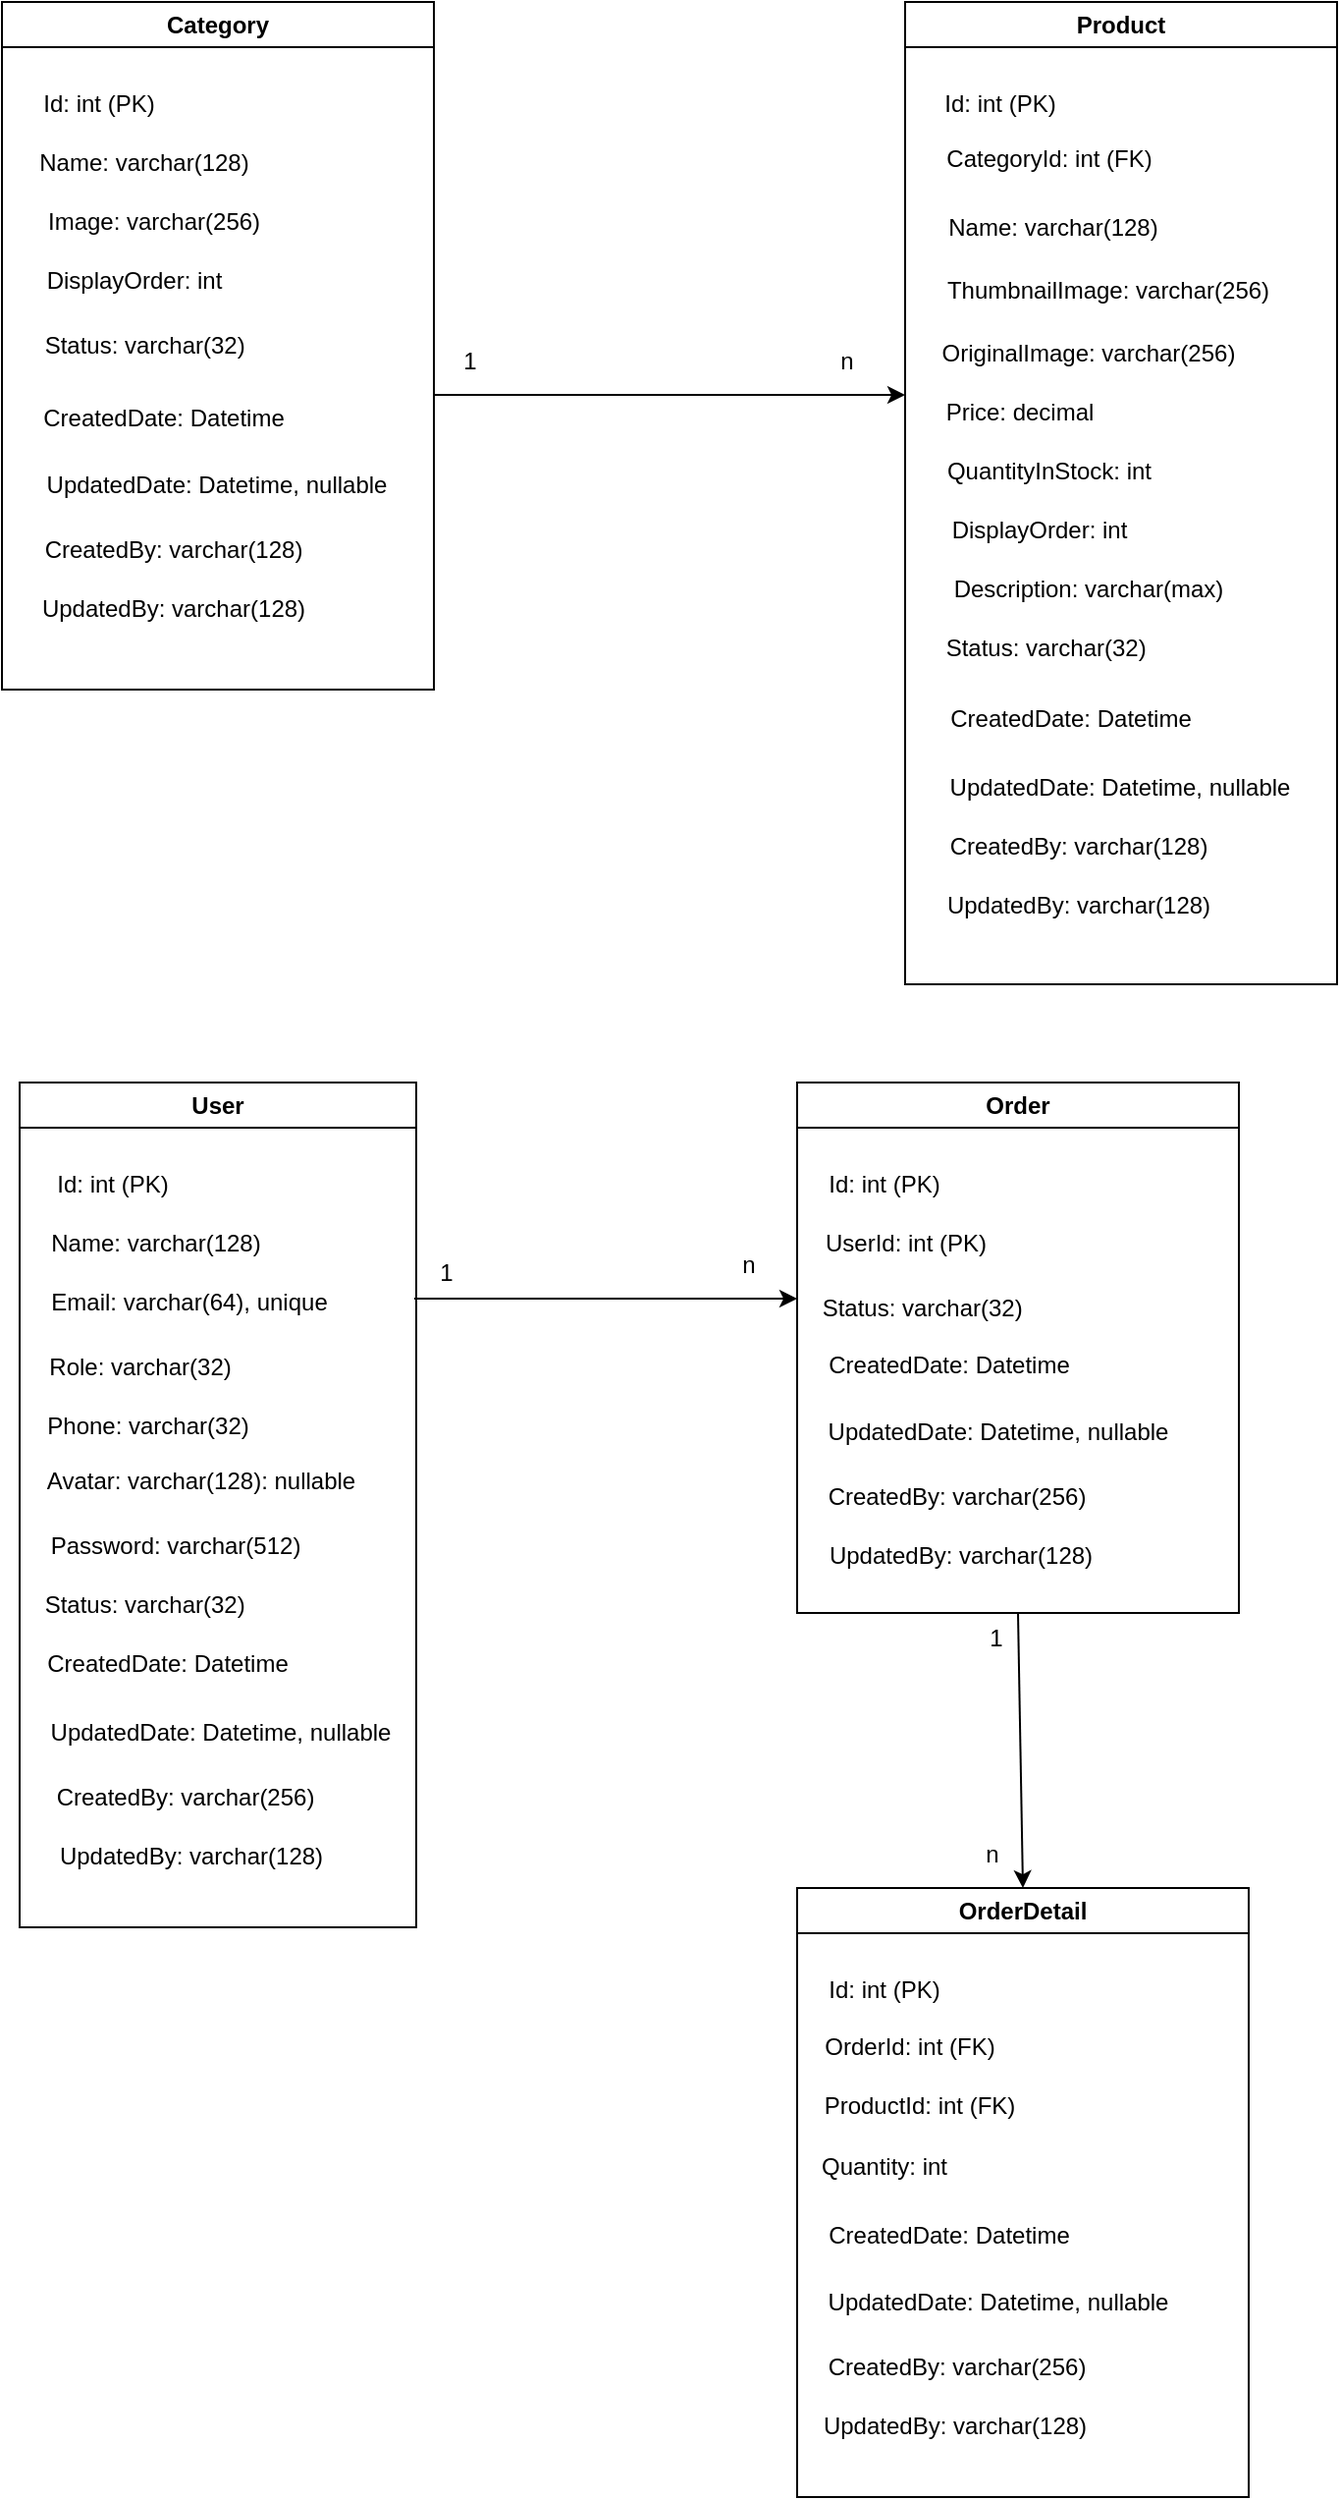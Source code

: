 <mxfile version="21.2.8" type="device">
  <diagram name="Page-1" id="9KnuYYRJ5XZbeosx2J67">
    <mxGraphModel dx="1276" dy="614" grid="1" gridSize="10" guides="1" tooltips="1" connect="1" arrows="1" fold="1" page="1" pageScale="1" pageWidth="850" pageHeight="1100" math="0" shadow="0">
      <root>
        <mxCell id="0" />
        <mxCell id="1" parent="0" />
        <mxCell id="8x7ACQgUlwYFm3KpuSdk-1" value="Category" style="swimlane;whiteSpace=wrap;html=1;" parent="1" vertex="1">
          <mxGeometry x="40" y="50" width="220" height="350" as="geometry" />
        </mxCell>
        <mxCell id="8x7ACQgUlwYFm3KpuSdk-3" value="Name: varchar(128)" style="text;html=1;align=center;verticalAlign=middle;resizable=0;points=[];autosize=1;strokeColor=none;fillColor=none;" parent="8x7ACQgUlwYFm3KpuSdk-1" vertex="1">
          <mxGeometry x="7" y="67" width="130" height="30" as="geometry" />
        </mxCell>
        <mxCell id="JT_zJ9hjkNmK0HkgFZ1D-1" value="Image: varchar(256)" style="text;html=1;align=center;verticalAlign=middle;resizable=0;points=[];autosize=1;strokeColor=none;fillColor=none;" parent="8x7ACQgUlwYFm3KpuSdk-1" vertex="1">
          <mxGeometry x="12" y="97" width="130" height="30" as="geometry" />
        </mxCell>
        <mxCell id="JT_zJ9hjkNmK0HkgFZ1D-2" value="CreatedDate: Datetime" style="text;html=1;align=center;verticalAlign=middle;resizable=0;points=[];autosize=1;strokeColor=none;fillColor=none;" parent="8x7ACQgUlwYFm3KpuSdk-1" vertex="1">
          <mxGeometry x="7" y="197" width="150" height="30" as="geometry" />
        </mxCell>
        <mxCell id="JT_zJ9hjkNmK0HkgFZ1D-3" value="UpdatedDate: Datetime, nullable" style="text;html=1;align=center;verticalAlign=middle;resizable=0;points=[];autosize=1;strokeColor=none;fillColor=none;" parent="8x7ACQgUlwYFm3KpuSdk-1" vertex="1">
          <mxGeometry x="9" y="231" width="200" height="30" as="geometry" />
        </mxCell>
        <mxCell id="JT_zJ9hjkNmK0HkgFZ1D-4" value="CreatedBy: varchar(128)" style="text;html=1;align=center;verticalAlign=middle;resizable=0;points=[];autosize=1;strokeColor=none;fillColor=none;" parent="8x7ACQgUlwYFm3KpuSdk-1" vertex="1">
          <mxGeometry x="12" y="264" width="150" height="30" as="geometry" />
        </mxCell>
        <mxCell id="JT_zJ9hjkNmK0HkgFZ1D-7" value="DisplayOrder: int" style="text;html=1;align=center;verticalAlign=middle;resizable=0;points=[];autosize=1;strokeColor=none;fillColor=none;" parent="8x7ACQgUlwYFm3KpuSdk-1" vertex="1">
          <mxGeometry x="12" y="127" width="110" height="30" as="geometry" />
        </mxCell>
        <mxCell id="JT_zJ9hjkNmK0HkgFZ1D-68" value="Status: varchar(32)&amp;nbsp;" style="text;html=1;align=center;verticalAlign=middle;resizable=0;points=[];autosize=1;strokeColor=none;fillColor=none;" parent="8x7ACQgUlwYFm3KpuSdk-1" vertex="1">
          <mxGeometry x="9" y="160" width="130" height="30" as="geometry" />
        </mxCell>
        <mxCell id="8x7ACQgUlwYFm3KpuSdk-2" value="Id: int (PK)" style="text;html=1;align=center;verticalAlign=middle;resizable=0;points=[];autosize=1;strokeColor=none;fillColor=none;" parent="8x7ACQgUlwYFm3KpuSdk-1" vertex="1">
          <mxGeometry x="9" y="37" width="80" height="30" as="geometry" />
        </mxCell>
        <mxCell id="DcbJ9ST1hTQkNllCmmNY-1" value="UpdatedBy: varchar(128)" style="text;html=1;align=center;verticalAlign=middle;resizable=0;points=[];autosize=1;strokeColor=none;fillColor=none;" parent="8x7ACQgUlwYFm3KpuSdk-1" vertex="1">
          <mxGeometry x="7" y="294" width="160" height="30" as="geometry" />
        </mxCell>
        <mxCell id="JT_zJ9hjkNmK0HkgFZ1D-8" value="Product" style="swimlane;whiteSpace=wrap;html=1;" parent="1" vertex="1">
          <mxGeometry x="500" y="50" width="220" height="500" as="geometry" />
        </mxCell>
        <mxCell id="JT_zJ9hjkNmK0HkgFZ1D-9" value="Name: varchar(128)" style="text;html=1;align=center;verticalAlign=middle;resizable=0;points=[];autosize=1;strokeColor=none;fillColor=none;" parent="JT_zJ9hjkNmK0HkgFZ1D-8" vertex="1">
          <mxGeometry x="10" y="100" width="130" height="30" as="geometry" />
        </mxCell>
        <mxCell id="JT_zJ9hjkNmK0HkgFZ1D-11" value="CreatedDate: Datetime" style="text;html=1;align=center;verticalAlign=middle;resizable=0;points=[];autosize=1;strokeColor=none;fillColor=none;" parent="JT_zJ9hjkNmK0HkgFZ1D-8" vertex="1">
          <mxGeometry x="9" y="350" width="150" height="30" as="geometry" />
        </mxCell>
        <mxCell id="JT_zJ9hjkNmK0HkgFZ1D-12" value="UpdatedDate: Datetime, nullable" style="text;html=1;align=center;verticalAlign=middle;resizable=0;points=[];autosize=1;strokeColor=none;fillColor=none;" parent="JT_zJ9hjkNmK0HkgFZ1D-8" vertex="1">
          <mxGeometry x="9" y="385" width="200" height="30" as="geometry" />
        </mxCell>
        <mxCell id="JT_zJ9hjkNmK0HkgFZ1D-13" value="CreatedBy: varchar(128)" style="text;html=1;align=center;verticalAlign=middle;resizable=0;points=[];autosize=1;strokeColor=none;fillColor=none;" parent="JT_zJ9hjkNmK0HkgFZ1D-8" vertex="1">
          <mxGeometry x="13" y="415" width="150" height="30" as="geometry" />
        </mxCell>
        <mxCell id="JT_zJ9hjkNmK0HkgFZ1D-14" value="Description: varchar(max)" style="text;html=1;align=center;verticalAlign=middle;resizable=0;points=[];autosize=1;strokeColor=none;fillColor=none;" parent="JT_zJ9hjkNmK0HkgFZ1D-8" vertex="1">
          <mxGeometry x="13" y="284" width="160" height="30" as="geometry" />
        </mxCell>
        <mxCell id="JT_zJ9hjkNmK0HkgFZ1D-15" value="Id: int (PK)" style="text;html=1;align=center;verticalAlign=middle;resizable=0;points=[];autosize=1;strokeColor=none;fillColor=none;" parent="JT_zJ9hjkNmK0HkgFZ1D-8" vertex="1">
          <mxGeometry x="8" y="37" width="80" height="30" as="geometry" />
        </mxCell>
        <mxCell id="JT_zJ9hjkNmK0HkgFZ1D-18" value="Price: decimal" style="text;html=1;align=center;verticalAlign=middle;resizable=0;points=[];autosize=1;strokeColor=none;fillColor=none;" parent="JT_zJ9hjkNmK0HkgFZ1D-8" vertex="1">
          <mxGeometry x="8" y="194" width="100" height="30" as="geometry" />
        </mxCell>
        <mxCell id="JT_zJ9hjkNmK0HkgFZ1D-27" value="CategoryId: int (FK)" style="text;html=1;align=center;verticalAlign=middle;resizable=0;points=[];autosize=1;strokeColor=none;fillColor=none;" parent="JT_zJ9hjkNmK0HkgFZ1D-8" vertex="1">
          <mxGeometry x="8" y="65" width="130" height="30" as="geometry" />
        </mxCell>
        <mxCell id="JT_zJ9hjkNmK0HkgFZ1D-100" value="QuantityInStock: int" style="text;html=1;align=center;verticalAlign=middle;resizable=0;points=[];autosize=1;strokeColor=none;fillColor=none;" parent="JT_zJ9hjkNmK0HkgFZ1D-8" vertex="1">
          <mxGeometry x="8" y="224" width="130" height="30" as="geometry" />
        </mxCell>
        <mxCell id="H7cz0eLanwoRrVoWgnAf-1" value="DisplayOrder: int" style="text;html=1;align=center;verticalAlign=middle;resizable=0;points=[];autosize=1;strokeColor=none;fillColor=none;" parent="JT_zJ9hjkNmK0HkgFZ1D-8" vertex="1">
          <mxGeometry x="13" y="254" width="110" height="30" as="geometry" />
        </mxCell>
        <mxCell id="DcbJ9ST1hTQkNllCmmNY-2" value="UpdatedBy: varchar(128)" style="text;html=1;align=center;verticalAlign=middle;resizable=0;points=[];autosize=1;strokeColor=none;fillColor=none;" parent="JT_zJ9hjkNmK0HkgFZ1D-8" vertex="1">
          <mxGeometry x="8" y="445" width="160" height="30" as="geometry" />
        </mxCell>
        <mxCell id="9p8lHd6fLVj09BqkZxSR-1" value="Status: varchar(32)&amp;nbsp;" style="text;html=1;align=center;verticalAlign=middle;resizable=0;points=[];autosize=1;strokeColor=none;fillColor=none;" parent="JT_zJ9hjkNmK0HkgFZ1D-8" vertex="1">
          <mxGeometry x="8" y="314" width="130" height="30" as="geometry" />
        </mxCell>
        <mxCell id="m40paRKWfrVoao5xI0b9-2" value="ThumbnailImage: varchar(256)" style="text;html=1;align=center;verticalAlign=middle;resizable=0;points=[];autosize=1;strokeColor=none;fillColor=none;" parent="JT_zJ9hjkNmK0HkgFZ1D-8" vertex="1">
          <mxGeometry x="8" y="132" width="190" height="30" as="geometry" />
        </mxCell>
        <mxCell id="m40paRKWfrVoao5xI0b9-3" value="OriginalImage: varchar(256)" style="text;html=1;align=center;verticalAlign=middle;resizable=0;points=[];autosize=1;strokeColor=none;fillColor=none;" parent="JT_zJ9hjkNmK0HkgFZ1D-8" vertex="1">
          <mxGeometry x="8" y="164" width="170" height="30" as="geometry" />
        </mxCell>
        <mxCell id="JT_zJ9hjkNmK0HkgFZ1D-28" value="User" style="swimlane;whiteSpace=wrap;html=1;" parent="1" vertex="1">
          <mxGeometry x="49" y="600" width="202" height="430" as="geometry" />
        </mxCell>
        <mxCell id="JT_zJ9hjkNmK0HkgFZ1D-29" value="Email: varchar(64), unique" style="text;html=1;align=center;verticalAlign=middle;resizable=0;points=[];autosize=1;strokeColor=none;fillColor=none;" parent="JT_zJ9hjkNmK0HkgFZ1D-28" vertex="1">
          <mxGeometry x="6" y="97" width="160" height="30" as="geometry" />
        </mxCell>
        <mxCell id="JT_zJ9hjkNmK0HkgFZ1D-30" value="Name: varchar(128)" style="text;html=1;align=center;verticalAlign=middle;resizable=0;points=[];autosize=1;strokeColor=none;fillColor=none;" parent="JT_zJ9hjkNmK0HkgFZ1D-28" vertex="1">
          <mxGeometry x="4" y="67" width="130" height="30" as="geometry" />
        </mxCell>
        <mxCell id="JT_zJ9hjkNmK0HkgFZ1D-34" value="Phone: varchar(32)" style="text;html=1;align=center;verticalAlign=middle;resizable=0;points=[];autosize=1;strokeColor=none;fillColor=none;" parent="JT_zJ9hjkNmK0HkgFZ1D-28" vertex="1">
          <mxGeometry y="160" width="130" height="30" as="geometry" />
        </mxCell>
        <mxCell id="JT_zJ9hjkNmK0HkgFZ1D-35" value="Id: int (PK)" style="text;html=1;align=center;verticalAlign=middle;resizable=0;points=[];autosize=1;strokeColor=none;fillColor=none;" parent="JT_zJ9hjkNmK0HkgFZ1D-28" vertex="1">
          <mxGeometry x="7" y="37" width="80" height="30" as="geometry" />
        </mxCell>
        <mxCell id="JT_zJ9hjkNmK0HkgFZ1D-36" value="Password: varchar(512)" style="text;html=1;align=center;verticalAlign=middle;resizable=0;points=[];autosize=1;strokeColor=none;fillColor=none;" parent="JT_zJ9hjkNmK0HkgFZ1D-28" vertex="1">
          <mxGeometry x="4" y="221" width="150" height="30" as="geometry" />
        </mxCell>
        <mxCell id="JT_zJ9hjkNmK0HkgFZ1D-31" value="CreatedDate: Datetime" style="text;html=1;align=center;verticalAlign=middle;resizable=0;points=[];autosize=1;strokeColor=none;fillColor=none;" parent="JT_zJ9hjkNmK0HkgFZ1D-28" vertex="1">
          <mxGeometry y="281" width="150" height="30" as="geometry" />
        </mxCell>
        <mxCell id="JT_zJ9hjkNmK0HkgFZ1D-32" value="UpdatedDate: Datetime, nullable" style="text;html=1;align=center;verticalAlign=middle;resizable=0;points=[];autosize=1;strokeColor=none;fillColor=none;" parent="JT_zJ9hjkNmK0HkgFZ1D-28" vertex="1">
          <mxGeometry x="2" y="316" width="200" height="30" as="geometry" />
        </mxCell>
        <mxCell id="JT_zJ9hjkNmK0HkgFZ1D-33" value="CreatedBy: varchar(256)" style="text;html=1;align=center;verticalAlign=middle;resizable=0;points=[];autosize=1;strokeColor=none;fillColor=none;" parent="JT_zJ9hjkNmK0HkgFZ1D-28" vertex="1">
          <mxGeometry x="9" y="349" width="150" height="30" as="geometry" />
        </mxCell>
        <mxCell id="JT_zJ9hjkNmK0HkgFZ1D-38" value="Avatar: varchar(128): nullable" style="text;html=1;align=center;verticalAlign=middle;resizable=0;points=[];autosize=1;strokeColor=none;fillColor=none;" parent="JT_zJ9hjkNmK0HkgFZ1D-28" vertex="1">
          <mxGeometry x="2" y="188" width="180" height="30" as="geometry" />
        </mxCell>
        <mxCell id="H7cz0eLanwoRrVoWgnAf-2" value="Role: varchar(32)" style="text;html=1;align=center;verticalAlign=middle;resizable=0;points=[];autosize=1;strokeColor=none;fillColor=none;" parent="JT_zJ9hjkNmK0HkgFZ1D-28" vertex="1">
          <mxGeometry x="1" y="130" width="120" height="30" as="geometry" />
        </mxCell>
        <mxCell id="DcbJ9ST1hTQkNllCmmNY-4" value="UpdatedBy: varchar(128)" style="text;html=1;align=center;verticalAlign=middle;resizable=0;points=[];autosize=1;strokeColor=none;fillColor=none;" parent="JT_zJ9hjkNmK0HkgFZ1D-28" vertex="1">
          <mxGeometry x="7" y="379" width="160" height="30" as="geometry" />
        </mxCell>
        <mxCell id="9p8lHd6fLVj09BqkZxSR-2" value="Status: varchar(32)&amp;nbsp;" style="text;html=1;align=center;verticalAlign=middle;resizable=0;points=[];autosize=1;strokeColor=none;fillColor=none;" parent="JT_zJ9hjkNmK0HkgFZ1D-28" vertex="1">
          <mxGeometry y="251" width="130" height="30" as="geometry" />
        </mxCell>
        <mxCell id="JT_zJ9hjkNmK0HkgFZ1D-56" value="Order" style="swimlane;whiteSpace=wrap;html=1;startSize=23;" parent="1" vertex="1">
          <mxGeometry x="445" y="600" width="225" height="270" as="geometry" />
        </mxCell>
        <mxCell id="JT_zJ9hjkNmK0HkgFZ1D-60" value="Id: int (PK)" style="text;html=1;align=center;verticalAlign=middle;resizable=0;points=[];autosize=1;strokeColor=none;fillColor=none;" parent="JT_zJ9hjkNmK0HkgFZ1D-56" vertex="1">
          <mxGeometry x="4" y="37" width="80" height="30" as="geometry" />
        </mxCell>
        <mxCell id="JT_zJ9hjkNmK0HkgFZ1D-63" value="CreatedDate: Datetime" style="text;html=1;align=center;verticalAlign=middle;resizable=0;points=[];autosize=1;strokeColor=none;fillColor=none;" parent="JT_zJ9hjkNmK0HkgFZ1D-56" vertex="1">
          <mxGeometry x="2" y="129" width="150" height="30" as="geometry" />
        </mxCell>
        <mxCell id="JT_zJ9hjkNmK0HkgFZ1D-64" value="UpdatedDate: Datetime, nullable" style="text;html=1;align=center;verticalAlign=middle;resizable=0;points=[];autosize=1;strokeColor=none;fillColor=none;" parent="JT_zJ9hjkNmK0HkgFZ1D-56" vertex="1">
          <mxGeometry x="2" y="163" width="200" height="30" as="geometry" />
        </mxCell>
        <mxCell id="JT_zJ9hjkNmK0HkgFZ1D-65" value="CreatedBy: varchar(256)" style="text;html=1;align=center;verticalAlign=middle;resizable=0;points=[];autosize=1;strokeColor=none;fillColor=none;" parent="JT_zJ9hjkNmK0HkgFZ1D-56" vertex="1">
          <mxGeometry x="6" y="196" width="150" height="30" as="geometry" />
        </mxCell>
        <mxCell id="JT_zJ9hjkNmK0HkgFZ1D-80" value="UserId: int (PK)" style="text;html=1;align=center;verticalAlign=middle;resizable=0;points=[];autosize=1;strokeColor=none;fillColor=none;" parent="JT_zJ9hjkNmK0HkgFZ1D-56" vertex="1">
          <mxGeometry y="67" width="110" height="30" as="geometry" />
        </mxCell>
        <mxCell id="DcbJ9ST1hTQkNllCmmNY-6" value="UpdatedBy: varchar(128)" style="text;html=1;align=center;verticalAlign=middle;resizable=0;points=[];autosize=1;strokeColor=none;fillColor=none;" parent="JT_zJ9hjkNmK0HkgFZ1D-56" vertex="1">
          <mxGeometry x="3" y="226" width="160" height="30" as="geometry" />
        </mxCell>
        <mxCell id="9p8lHd6fLVj09BqkZxSR-3" value="Status: varchar(32)&amp;nbsp;" style="text;html=1;align=center;verticalAlign=middle;resizable=0;points=[];autosize=1;strokeColor=none;fillColor=none;" parent="JT_zJ9hjkNmK0HkgFZ1D-56" vertex="1">
          <mxGeometry y="100" width="130" height="30" as="geometry" />
        </mxCell>
        <mxCell id="JT_zJ9hjkNmK0HkgFZ1D-71" value="OrderDetail" style="swimlane;whiteSpace=wrap;html=1;startSize=23;" parent="1" vertex="1">
          <mxGeometry x="445" y="1010" width="230" height="310" as="geometry" />
        </mxCell>
        <mxCell id="JT_zJ9hjkNmK0HkgFZ1D-72" value="Quantity: int" style="text;html=1;align=center;verticalAlign=middle;resizable=0;points=[];autosize=1;" parent="JT_zJ9hjkNmK0HkgFZ1D-71" vertex="1">
          <mxGeometry x="-1" y="127" width="90" height="30" as="geometry" />
        </mxCell>
        <mxCell id="JT_zJ9hjkNmK0HkgFZ1D-73" value="OrderId: int (FK)" style="text;html=1;align=center;verticalAlign=middle;resizable=0;points=[];autosize=1;strokeColor=none;fillColor=none;" parent="JT_zJ9hjkNmK0HkgFZ1D-71" vertex="1">
          <mxGeometry x="2" y="66" width="110" height="30" as="geometry" />
        </mxCell>
        <mxCell id="JT_zJ9hjkNmK0HkgFZ1D-74" value="Id: int (PK)" style="text;html=1;align=center;verticalAlign=middle;resizable=0;points=[];autosize=1;strokeColor=none;fillColor=none;" parent="JT_zJ9hjkNmK0HkgFZ1D-71" vertex="1">
          <mxGeometry x="4" y="37" width="80" height="30" as="geometry" />
        </mxCell>
        <mxCell id="JT_zJ9hjkNmK0HkgFZ1D-76" value="CreatedDate: Datetime" style="text;html=1;align=center;verticalAlign=middle;resizable=0;points=[];autosize=1;strokeColor=none;fillColor=none;" parent="JT_zJ9hjkNmK0HkgFZ1D-71" vertex="1">
          <mxGeometry x="2" y="162" width="150" height="30" as="geometry" />
        </mxCell>
        <mxCell id="JT_zJ9hjkNmK0HkgFZ1D-77" value="UpdatedDate: Datetime, nullable" style="text;html=1;align=center;verticalAlign=middle;resizable=0;points=[];autosize=1;strokeColor=none;fillColor=none;" parent="JT_zJ9hjkNmK0HkgFZ1D-71" vertex="1">
          <mxGeometry x="2" y="196" width="200" height="30" as="geometry" />
        </mxCell>
        <mxCell id="JT_zJ9hjkNmK0HkgFZ1D-78" value="CreatedBy: varchar(256)" style="text;html=1;align=center;verticalAlign=middle;resizable=0;points=[];autosize=1;strokeColor=none;fillColor=none;" parent="JT_zJ9hjkNmK0HkgFZ1D-71" vertex="1">
          <mxGeometry x="6" y="229" width="150" height="30" as="geometry" />
        </mxCell>
        <mxCell id="JT_zJ9hjkNmK0HkgFZ1D-79" value="ProductId: int (FK)" style="text;html=1;align=center;verticalAlign=middle;resizable=0;points=[];autosize=1;strokeColor=none;fillColor=none;" parent="JT_zJ9hjkNmK0HkgFZ1D-71" vertex="1">
          <mxGeometry x="2" y="96" width="120" height="30" as="geometry" />
        </mxCell>
        <mxCell id="DcbJ9ST1hTQkNllCmmNY-7" value="UpdatedBy: varchar(128)" style="text;html=1;align=center;verticalAlign=middle;resizable=0;points=[];autosize=1;strokeColor=none;fillColor=none;" parent="JT_zJ9hjkNmK0HkgFZ1D-71" vertex="1">
          <mxGeometry y="259" width="160" height="30" as="geometry" />
        </mxCell>
        <mxCell id="3pruqe6UlNgRgqma_wQl-1" value="" style="endArrow=classic;html=1;rounded=0;" edge="1" parent="1">
          <mxGeometry width="50" height="50" relative="1" as="geometry">
            <mxPoint x="260" y="250" as="sourcePoint" />
            <mxPoint x="500" y="250" as="targetPoint" />
          </mxGeometry>
        </mxCell>
        <mxCell id="3pruqe6UlNgRgqma_wQl-2" value="1" style="text;html=1;align=center;verticalAlign=middle;resizable=0;points=[];autosize=1;strokeColor=none;fillColor=none;" vertex="1" parent="1">
          <mxGeometry x="263" y="218" width="30" height="30" as="geometry" />
        </mxCell>
        <mxCell id="3pruqe6UlNgRgqma_wQl-3" value="n" style="text;html=1;align=center;verticalAlign=middle;resizable=0;points=[];autosize=1;strokeColor=none;fillColor=none;" vertex="1" parent="1">
          <mxGeometry x="455" y="218" width="30" height="30" as="geometry" />
        </mxCell>
        <mxCell id="3pruqe6UlNgRgqma_wQl-4" value="" style="endArrow=classic;html=1;rounded=0;" edge="1" parent="1">
          <mxGeometry width="50" height="50" relative="1" as="geometry">
            <mxPoint x="250" y="710" as="sourcePoint" />
            <mxPoint x="445" y="710" as="targetPoint" />
          </mxGeometry>
        </mxCell>
        <mxCell id="3pruqe6UlNgRgqma_wQl-5" value="1" style="text;html=1;align=center;verticalAlign=middle;resizable=0;points=[];autosize=1;strokeColor=none;fillColor=none;" vertex="1" parent="1">
          <mxGeometry x="251" y="682" width="30" height="30" as="geometry" />
        </mxCell>
        <mxCell id="3pruqe6UlNgRgqma_wQl-6" value="n" style="text;html=1;align=center;verticalAlign=middle;resizable=0;points=[];autosize=1;strokeColor=none;fillColor=none;" vertex="1" parent="1">
          <mxGeometry x="405" y="678" width="30" height="30" as="geometry" />
        </mxCell>
        <mxCell id="3pruqe6UlNgRgqma_wQl-7" value="" style="endArrow=classic;html=1;rounded=0;exitX=0.5;exitY=1;exitDx=0;exitDy=0;entryX=0.5;entryY=0;entryDx=0;entryDy=0;" edge="1" parent="1" source="JT_zJ9hjkNmK0HkgFZ1D-56" target="JT_zJ9hjkNmK0HkgFZ1D-71">
          <mxGeometry width="50" height="50" relative="1" as="geometry">
            <mxPoint x="475" y="950" as="sourcePoint" />
            <mxPoint x="670" y="950" as="targetPoint" />
          </mxGeometry>
        </mxCell>
        <mxCell id="3pruqe6UlNgRgqma_wQl-8" value="1" style="text;html=1;align=center;verticalAlign=middle;resizable=0;points=[];autosize=1;strokeColor=none;fillColor=none;" vertex="1" parent="1">
          <mxGeometry x="531" y="868" width="30" height="30" as="geometry" />
        </mxCell>
        <mxCell id="3pruqe6UlNgRgqma_wQl-9" value="n" style="text;html=1;align=center;verticalAlign=middle;resizable=0;points=[];autosize=1;strokeColor=none;fillColor=none;" vertex="1" parent="1">
          <mxGeometry x="529" y="978" width="30" height="30" as="geometry" />
        </mxCell>
      </root>
    </mxGraphModel>
  </diagram>
</mxfile>
